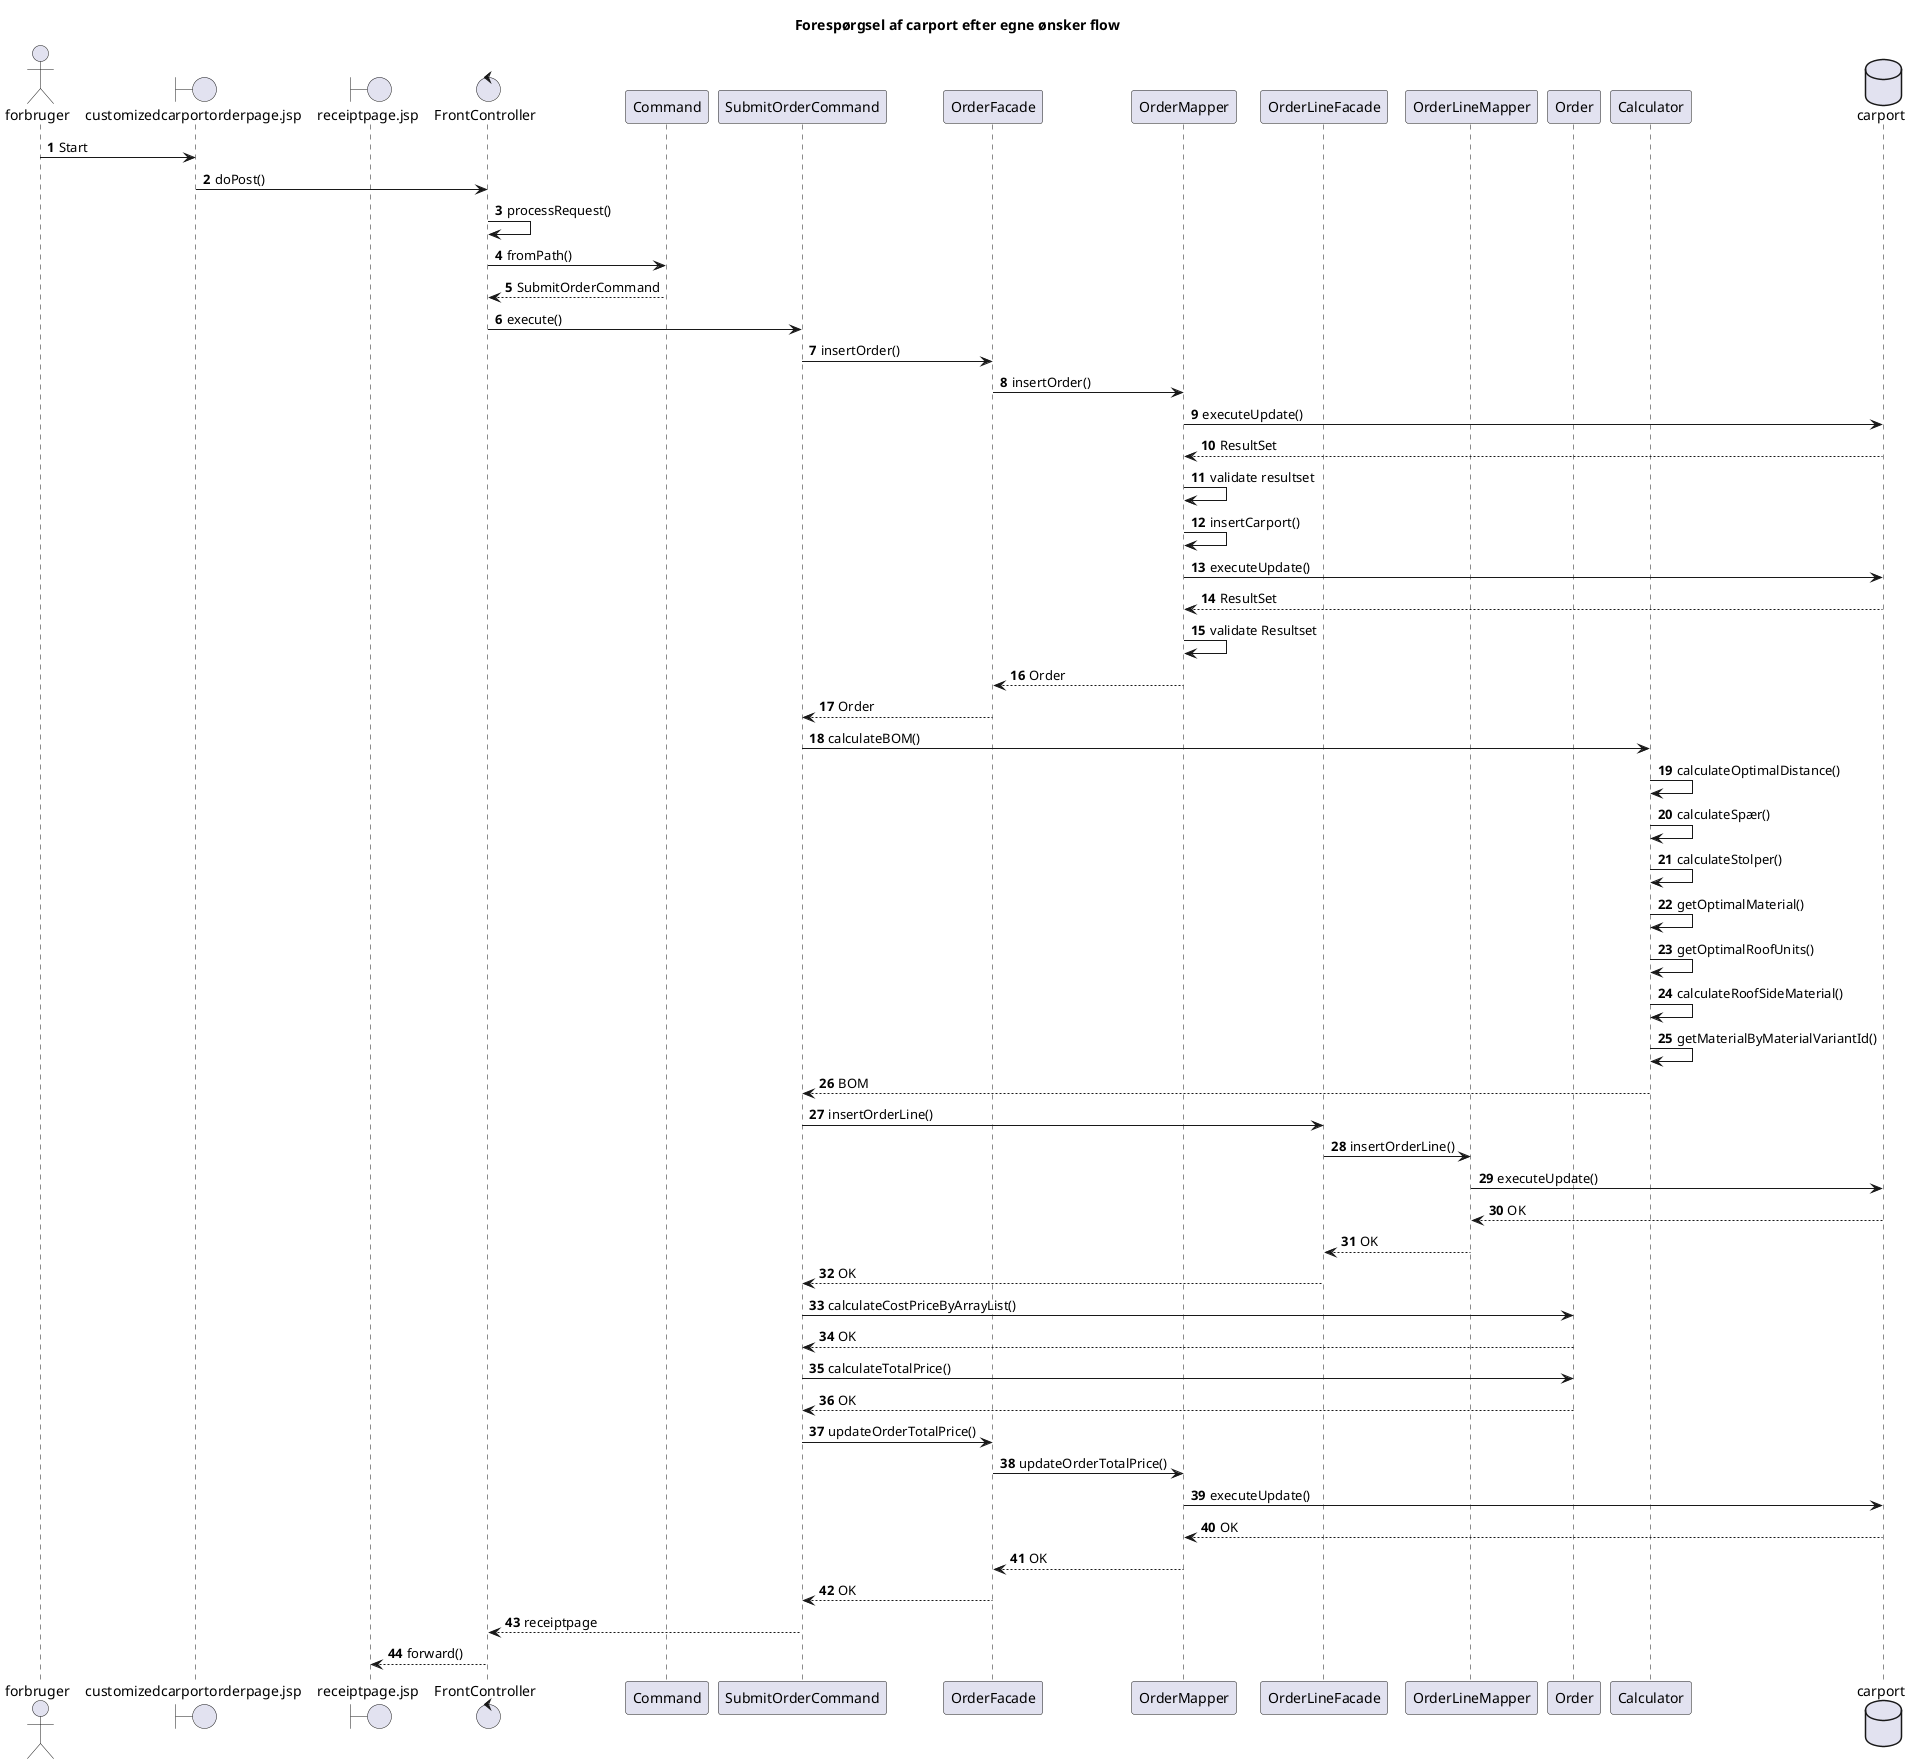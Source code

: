 @startuml
'https://plantuml.com/sequence-diagram

autonumber
title Forespørgsel af carport efter egne ønsker flow
actor forbruger
boundary customizedcarportorderpage.jsp
boundary receiptpage.jsp
control FrontController
participant Command
participant SubmitOrderCommand
participant OrderFacade
participant OrderMapper
participant OrderLineFacade
participant OrderLineMapper
participant Order
participant Calculator
database carport



forbruger -> customizedcarportorderpage.jsp: Start
customizedcarportorderpage.jsp -> FrontController: doPost()
FrontController -> FrontController: processRequest()
FrontController -> Command: fromPath()
Command --> FrontController: SubmitOrderCommand
FrontController -> SubmitOrderCommand: execute()
SubmitOrderCommand -> OrderFacade: insertOrder()
OrderFacade -> OrderMapper: insertOrder()
OrderMapper -> carport: executeUpdate()
carport --> OrderMapper: ResultSet
OrderMapper -> OrderMapper: validate resultset
OrderMapper -> OrderMapper: insertCarport()
OrderMapper -> carport: executeUpdate()
carport --> OrderMapper: ResultSet
OrderMapper -> OrderMapper: validate Resultset
OrderMapper --> OrderFacade: Order
OrderFacade --> SubmitOrderCommand: Order
SubmitOrderCommand -> Calculator: calculateBOM()
Calculator -> Calculator: calculateOptimalDistance()
Calculator -> Calculator: calculateSpær()
Calculator -> Calculator: calculateStolper()
Calculator -> Calculator: getOptimalMaterial()
Calculator -> Calculator: getOptimalRoofUnits()
Calculator -> Calculator: calculateRoofSideMaterial()
Calculator -> Calculator: getMaterialByMaterialVariantId()
Calculator --> SubmitOrderCommand: BOM
SubmitOrderCommand -> OrderLineFacade: insertOrderLine()
OrderLineFacade -> OrderLineMapper: insertOrderLine()
OrderLineMapper -> carport: executeUpdate()
carport --> OrderLineMapper: OK
OrderLineMapper --> OrderLineFacade: OK
OrderLineFacade --> SubmitOrderCommand: OK
SubmitOrderCommand -> Order: calculateCostPriceByArrayList()
Order --> SubmitOrderCommand: OK
SubmitOrderCommand -> Order: calculateTotalPrice()
Order --> SubmitOrderCommand: OK
SubmitOrderCommand -> OrderFacade: updateOrderTotalPrice()
OrderFacade -> OrderMapper: updateOrderTotalPrice()
OrderMapper -> carport: executeUpdate()
carport --> OrderMapper: OK
OrderMapper --> OrderFacade: OK
OrderFacade --> SubmitOrderCommand: OK
SubmitOrderCommand --> FrontController: receiptpage
FrontController --> receiptpage.jsp: forward()



@enduml